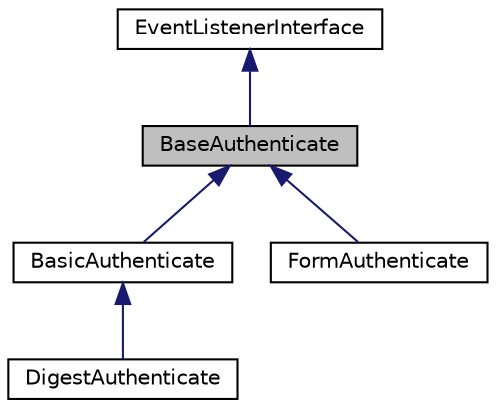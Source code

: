 digraph "BaseAuthenticate"
{
  edge [fontname="Helvetica",fontsize="10",labelfontname="Helvetica",labelfontsize="10"];
  node [fontname="Helvetica",fontsize="10",shape=record];
  Node1 [label="BaseAuthenticate",height=0.2,width=0.4,color="black", fillcolor="grey75", style="filled", fontcolor="black"];
  Node2 -> Node1 [dir="back",color="midnightblue",fontsize="10",style="solid",fontname="Helvetica"];
  Node2 [label="EventListenerInterface",height=0.2,width=0.4,color="black", fillcolor="white", style="filled",URL="$interface_cake_1_1_event_1_1_event_listener_interface.html"];
  Node1 -> Node3 [dir="back",color="midnightblue",fontsize="10",style="solid",fontname="Helvetica"];
  Node3 [label="BasicAuthenticate",height=0.2,width=0.4,color="black", fillcolor="white", style="filled",URL="$class_cake_1_1_auth_1_1_basic_authenticate.html"];
  Node3 -> Node4 [dir="back",color="midnightblue",fontsize="10",style="solid",fontname="Helvetica"];
  Node4 [label="DigestAuthenticate",height=0.2,width=0.4,color="black", fillcolor="white", style="filled",URL="$class_cake_1_1_auth_1_1_digest_authenticate.html"];
  Node1 -> Node5 [dir="back",color="midnightblue",fontsize="10",style="solid",fontname="Helvetica"];
  Node5 [label="FormAuthenticate",height=0.2,width=0.4,color="black", fillcolor="white", style="filled",URL="$class_cake_1_1_auth_1_1_form_authenticate.html"];
}
